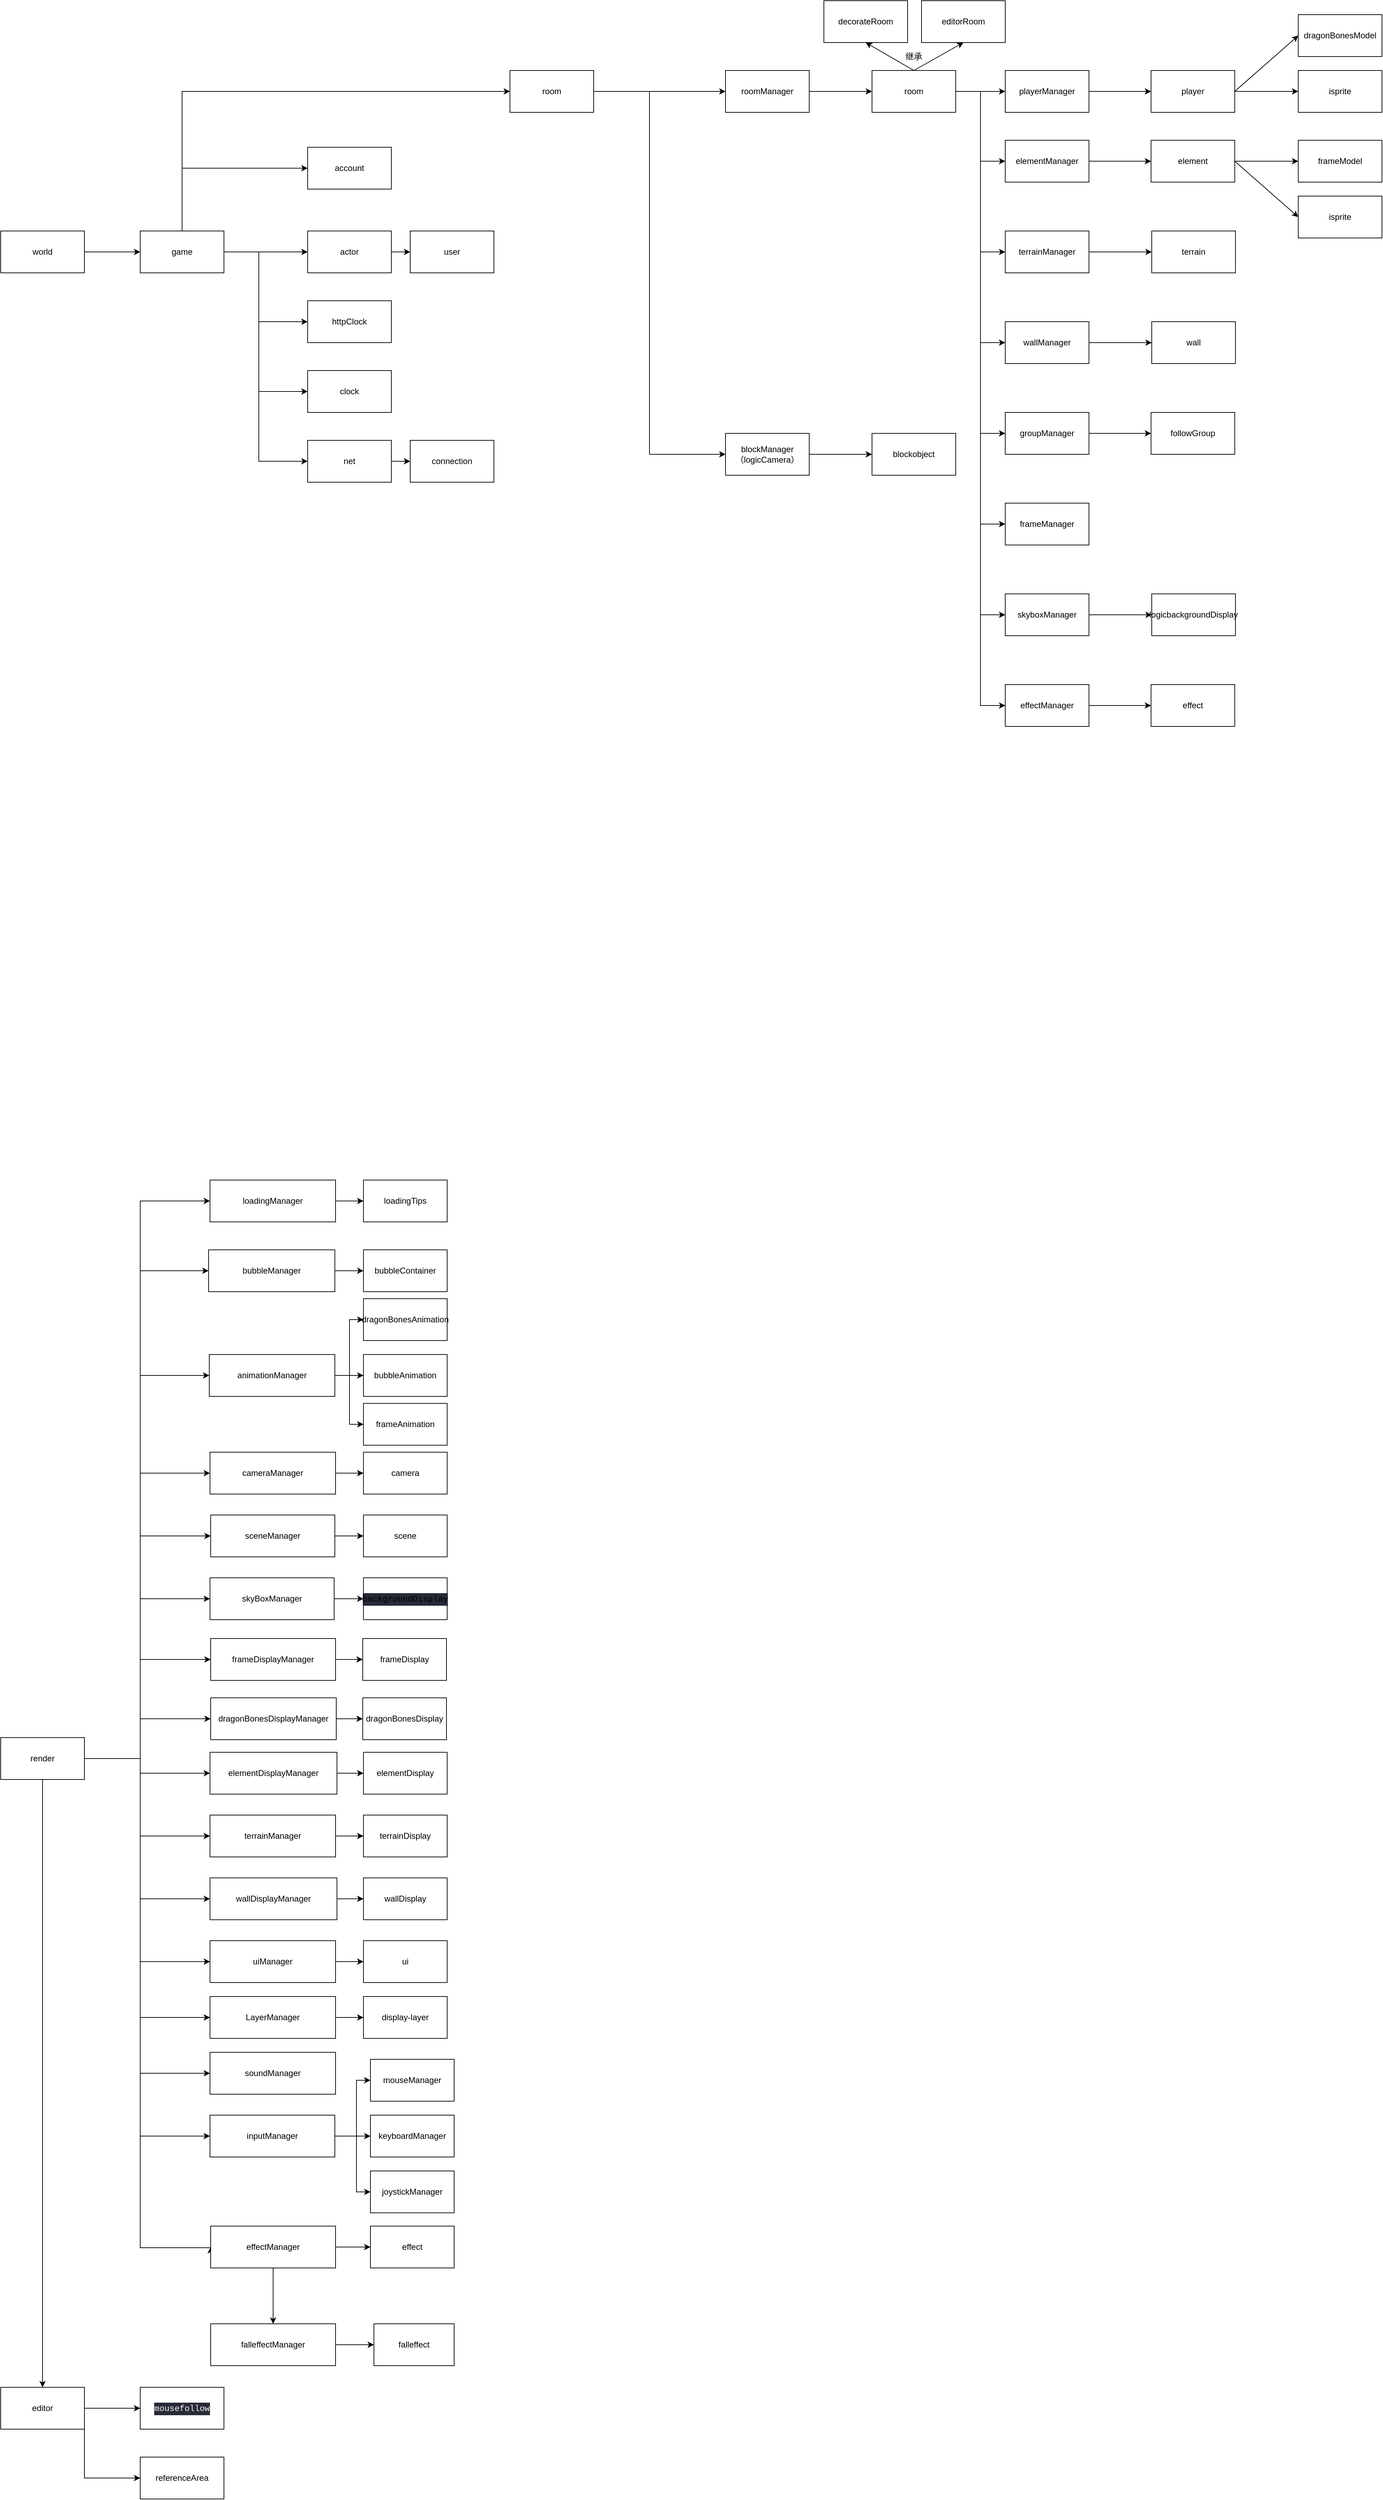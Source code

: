 <mxfile version="13.1.3">
    <diagram id="6hGFLwfOUW9BJ-s0fimq" name="Page-1">
        <mxGraphModel dx="1015" dy="626" grid="1" gridSize="10" guides="1" tooltips="1" connect="1" arrows="1" fold="1" page="1" pageScale="1" pageWidth="3300" pageHeight="4681" math="0" shadow="0">
            <root>
                <mxCell id="0"/>
                <mxCell id="1" parent="0"/>
                <mxCell id="109" value="" style="edgeStyle=orthogonalEdgeStyle;rounded=0;orthogonalLoop=1;jettySize=auto;html=1;" parent="1" source="3" target="108" edge="1">
                    <mxGeometry relative="1" as="geometry">
                        <Array as="points">
                            <mxPoint x="240" y="2529"/>
                            <mxPoint x="240" y="2300"/>
                        </Array>
                    </mxGeometry>
                </mxCell>
                <mxCell id="117" value="" style="edgeStyle=orthogonalEdgeStyle;rounded=0;orthogonalLoop=1;jettySize=auto;html=1;" parent="1" source="3" target="116" edge="1">
                    <mxGeometry relative="1" as="geometry">
                        <Array as="points">
                            <mxPoint x="240" y="2529"/>
                            <mxPoint x="240" y="2210"/>
                        </Array>
                    </mxGeometry>
                </mxCell>
                <mxCell id="121" value="" style="edgeStyle=orthogonalEdgeStyle;rounded=0;orthogonalLoop=1;jettySize=auto;html=1;" parent="1" source="3" target="120" edge="1">
                    <mxGeometry relative="1" as="geometry">
                        <Array as="points">
                            <mxPoint x="240" y="2529"/>
                            <mxPoint x="240" y="2120"/>
                        </Array>
                    </mxGeometry>
                </mxCell>
                <mxCell id="125" value="" style="edgeStyle=orthogonalEdgeStyle;rounded=0;orthogonalLoop=1;jettySize=auto;html=1;" parent="1" source="3" target="124" edge="1">
                    <mxGeometry relative="1" as="geometry">
                        <Array as="points">
                            <mxPoint x="240" y="2529"/>
                            <mxPoint x="240" y="1980"/>
                        </Array>
                    </mxGeometry>
                </mxCell>
                <mxCell id="135" value="" style="edgeStyle=orthogonalEdgeStyle;rounded=0;orthogonalLoop=1;jettySize=auto;html=1;" parent="1" source="3" target="134" edge="1">
                    <mxGeometry relative="1" as="geometry">
                        <Array as="points">
                            <mxPoint x="240" y="2529"/>
                            <mxPoint x="240" y="1830"/>
                        </Array>
                    </mxGeometry>
                </mxCell>
                <mxCell id="141" value="" style="edgeStyle=orthogonalEdgeStyle;rounded=0;orthogonalLoop=1;jettySize=auto;html=1;" parent="1" source="3" target="140" edge="1">
                    <mxGeometry relative="1" as="geometry">
                        <Array as="points">
                            <mxPoint x="240" y="2529"/>
                            <mxPoint x="240" y="2550"/>
                        </Array>
                    </mxGeometry>
                </mxCell>
                <mxCell id="145" value="" style="edgeStyle=orthogonalEdgeStyle;rounded=0;orthogonalLoop=1;jettySize=auto;html=1;" parent="1" source="3" target="144" edge="1">
                    <mxGeometry relative="1" as="geometry">
                        <Array as="points">
                            <mxPoint x="240" y="2529"/>
                            <mxPoint x="240" y="2640"/>
                        </Array>
                    </mxGeometry>
                </mxCell>
                <mxCell id="149" value="" style="edgeStyle=orthogonalEdgeStyle;rounded=0;orthogonalLoop=1;jettySize=auto;html=1;entryX=0;entryY=0.5;entryDx=0;entryDy=0;" parent="1" source="3" target="77" edge="1">
                    <mxGeometry relative="1" as="geometry">
                        <mxPoint x="100" y="2419" as="targetPoint"/>
                        <Array as="points">
                            <mxPoint x="240" y="2529"/>
                            <mxPoint x="240" y="2387"/>
                        </Array>
                    </mxGeometry>
                </mxCell>
                <mxCell id="151" value="" style="edgeStyle=orthogonalEdgeStyle;rounded=0;orthogonalLoop=1;jettySize=auto;html=1;entryX=0;entryY=0.5;entryDx=0;entryDy=0;" parent="1" source="3" target="78" edge="1">
                    <mxGeometry relative="1" as="geometry">
                        <mxPoint x="100" y="2419" as="targetPoint"/>
                        <Array as="points">
                            <mxPoint x="240" y="2529"/>
                            <mxPoint x="240" y="2472"/>
                        </Array>
                    </mxGeometry>
                </mxCell>
                <mxCell id="153" value="" style="edgeStyle=orthogonalEdgeStyle;rounded=0;orthogonalLoop=1;jettySize=auto;html=1;entryX=0;entryY=0.5;entryDx=0;entryDy=0;" parent="1" source="3" target="79" edge="1">
                    <mxGeometry relative="1" as="geometry">
                        <mxPoint x="100" y="2639" as="targetPoint"/>
                        <Array as="points">
                            <mxPoint x="240" y="2529"/>
                            <mxPoint x="240" y="2820"/>
                        </Array>
                    </mxGeometry>
                </mxCell>
                <mxCell id="155" value="" style="edgeStyle=orthogonalEdgeStyle;rounded=0;orthogonalLoop=1;jettySize=auto;html=1;entryX=0;entryY=0.5;entryDx=0;entryDy=0;" parent="1" source="3" target="80" edge="1">
                    <mxGeometry relative="1" as="geometry">
                        <mxPoint x="100" y="2639" as="targetPoint"/>
                        <Array as="points">
                            <mxPoint x="240" y="2529"/>
                            <mxPoint x="240" y="2900"/>
                        </Array>
                    </mxGeometry>
                </mxCell>
                <mxCell id="157" value="" style="edgeStyle=orthogonalEdgeStyle;rounded=0;orthogonalLoop=1;jettySize=auto;html=1;entryX=0;entryY=0.5;entryDx=0;entryDy=0;" parent="1" source="3" target="104" edge="1">
                    <mxGeometry relative="1" as="geometry">
                        <mxPoint x="100" y="2639" as="targetPoint"/>
                        <Array as="points">
                            <mxPoint x="240" y="2529"/>
                            <mxPoint x="240" y="2980"/>
                        </Array>
                    </mxGeometry>
                </mxCell>
                <mxCell id="159" value="" style="edgeStyle=orthogonalEdgeStyle;rounded=0;orthogonalLoop=1;jettySize=auto;html=1;entryX=0;entryY=0.5;entryDx=0;entryDy=0;" parent="1" source="3" target="94" edge="1">
                    <mxGeometry relative="1" as="geometry">
                        <mxPoint x="290" y="3100" as="targetPoint"/>
                        <Array as="points">
                            <mxPoint x="240" y="2529"/>
                            <mxPoint x="240" y="3070"/>
                        </Array>
                    </mxGeometry>
                </mxCell>
                <mxCell id="161" value="" style="edgeStyle=orthogonalEdgeStyle;rounded=0;orthogonalLoop=1;jettySize=auto;html=1;entryX=0;entryY=0.5;entryDx=0;entryDy=0;" parent="1" source="3" target="102" edge="1">
                    <mxGeometry relative="1" as="geometry">
                        <mxPoint x="140" y="3040" as="targetPoint"/>
                        <Array as="points">
                            <mxPoint x="240" y="2529"/>
                            <mxPoint x="240" y="3230"/>
                        </Array>
                    </mxGeometry>
                </mxCell>
                <mxCell id="171" value="" style="edgeStyle=orthogonalEdgeStyle;rounded=0;orthogonalLoop=1;jettySize=auto;html=1;entryX=0;entryY=0.5;entryDx=0;entryDy=0;" parent="1" source="3" target="168" edge="1">
                    <mxGeometry relative="1" as="geometry">
                        <mxPoint x="100" y="2639" as="targetPoint"/>
                        <Array as="points">
                            <mxPoint x="240" y="2529"/>
                            <mxPoint x="240" y="2730"/>
                        </Array>
                    </mxGeometry>
                </mxCell>
                <mxCell id="173" value="" style="edgeStyle=orthogonalEdgeStyle;rounded=0;orthogonalLoop=1;jettySize=auto;html=1;" parent="1" source="3" target="172" edge="1">
                    <mxGeometry relative="1" as="geometry">
                        <Array as="points">
                            <mxPoint x="240" y="2529"/>
                            <mxPoint x="240" y="1730"/>
                        </Array>
                    </mxGeometry>
                </mxCell>
                <mxCell id="181" value="" style="edgeStyle=orthogonalEdgeStyle;rounded=0;orthogonalLoop=1;jettySize=auto;html=1;" parent="1" source="3" target="180" edge="1">
                    <mxGeometry relative="1" as="geometry"/>
                </mxCell>
                <mxCell id="3" value="render" style="rounded=0;whiteSpace=wrap;html=1;" parent="1" vertex="1">
                    <mxGeometry x="40" y="2499" width="120" height="60" as="geometry"/>
                </mxCell>
                <mxCell id="183" value="" style="edgeStyle=orthogonalEdgeStyle;rounded=0;orthogonalLoop=1;jettySize=auto;html=1;" parent="1" source="180" target="182" edge="1">
                    <mxGeometry relative="1" as="geometry"/>
                </mxCell>
                <mxCell id="185" value="" style="edgeStyle=orthogonalEdgeStyle;rounded=0;orthogonalLoop=1;jettySize=auto;html=1;" parent="1" source="180" target="184" edge="1">
                    <mxGeometry relative="1" as="geometry">
                        <Array as="points">
                            <mxPoint x="160" y="3560"/>
                        </Array>
                    </mxGeometry>
                </mxCell>
                <mxCell id="180" value="editor" style="rounded=0;whiteSpace=wrap;html=1;" parent="1" vertex="1">
                    <mxGeometry x="40" y="3430" width="120" height="60" as="geometry"/>
                </mxCell>
                <mxCell id="184" value="referenceArea" style="rounded=0;whiteSpace=wrap;html=1;" parent="1" vertex="1">
                    <mxGeometry x="240" y="3530" width="120" height="60" as="geometry"/>
                </mxCell>
                <mxCell id="182" value="&lt;div style=&quot;color: rgb(246 , 246 , 244) ; background-color: rgb(40 , 42 , 54) ; font-family: &amp;#34;menlo&amp;#34; , &amp;#34;monaco&amp;#34; , &amp;#34;courier new&amp;#34; , monospace ; line-height: 18px&quot;&gt;mousefollow&lt;/div&gt;" style="rounded=0;whiteSpace=wrap;html=1;" parent="1" vertex="1">
                    <mxGeometry x="240" y="3430" width="120" height="60" as="geometry"/>
                </mxCell>
                <mxCell id="175" value="" style="edgeStyle=orthogonalEdgeStyle;rounded=0;orthogonalLoop=1;jettySize=auto;html=1;" parent="1" source="172" target="174" edge="1">
                    <mxGeometry relative="1" as="geometry"/>
                </mxCell>
                <mxCell id="172" value="loadingManager" style="rounded=0;whiteSpace=wrap;html=1;" parent="1" vertex="1">
                    <mxGeometry x="340" y="1700" width="180" height="60" as="geometry"/>
                </mxCell>
                <mxCell id="174" value="loadingTips" style="rounded=0;whiteSpace=wrap;html=1;" parent="1" vertex="1">
                    <mxGeometry x="560" y="1700" width="120" height="60" as="geometry"/>
                </mxCell>
                <mxCell id="147" value="" style="edgeStyle=orthogonalEdgeStyle;rounded=0;orthogonalLoop=1;jettySize=auto;html=1;" parent="1" source="144" target="146" edge="1">
                    <mxGeometry relative="1" as="geometry"/>
                </mxCell>
                <mxCell id="144" value="terrainManager" style="rounded=0;whiteSpace=wrap;html=1;" parent="1" vertex="1">
                    <mxGeometry x="340" y="2610" width="180" height="60" as="geometry"/>
                </mxCell>
                <mxCell id="146" value="terrainDisplay" style="rounded=0;whiteSpace=wrap;html=1;" parent="1" vertex="1">
                    <mxGeometry x="560" y="2610" width="120" height="60" as="geometry"/>
                </mxCell>
                <mxCell id="143" value="" style="edgeStyle=orthogonalEdgeStyle;rounded=0;orthogonalLoop=1;jettySize=auto;html=1;" parent="1" source="140" target="142" edge="1">
                    <mxGeometry relative="1" as="geometry"/>
                </mxCell>
                <mxCell id="140" value="elementDisplayManager" style="rounded=0;whiteSpace=wrap;html=1;" parent="1" vertex="1">
                    <mxGeometry x="340" y="2520" width="182" height="60" as="geometry"/>
                </mxCell>
                <mxCell id="142" value="elementDisplay" style="rounded=0;whiteSpace=wrap;html=1;" parent="1" vertex="1">
                    <mxGeometry x="560" y="2520" width="120" height="60" as="geometry"/>
                </mxCell>
                <mxCell id="137" value="" style="edgeStyle=orthogonalEdgeStyle;rounded=0;orthogonalLoop=1;jettySize=auto;html=1;" parent="1" source="134" target="136" edge="1">
                    <mxGeometry relative="1" as="geometry"/>
                </mxCell>
                <mxCell id="134" value="bubbleManager" style="rounded=0;whiteSpace=wrap;html=1;" parent="1" vertex="1">
                    <mxGeometry x="338" y="1800" width="181" height="60" as="geometry"/>
                </mxCell>
                <mxCell id="136" value="bubbleContainer" style="rounded=0;whiteSpace=wrap;html=1;" parent="1" vertex="1">
                    <mxGeometry x="560" y="1800" width="120" height="60" as="geometry"/>
                </mxCell>
                <mxCell id="127" value="" style="edgeStyle=orthogonalEdgeStyle;rounded=0;orthogonalLoop=1;jettySize=auto;html=1;" parent="1" source="124" target="126" edge="1">
                    <mxGeometry relative="1" as="geometry">
                        <Array as="points">
                            <mxPoint x="540" y="1980"/>
                            <mxPoint x="540" y="1900"/>
                        </Array>
                    </mxGeometry>
                </mxCell>
                <mxCell id="131" value="" style="edgeStyle=orthogonalEdgeStyle;rounded=0;orthogonalLoop=1;jettySize=auto;html=1;" parent="1" source="124" target="130" edge="1">
                    <mxGeometry relative="1" as="geometry"/>
                </mxCell>
                <mxCell id="133" value="" style="edgeStyle=orthogonalEdgeStyle;rounded=0;orthogonalLoop=1;jettySize=auto;html=1;" parent="1" source="124" target="132" edge="1">
                    <mxGeometry relative="1" as="geometry">
                        <Array as="points">
                            <mxPoint x="540" y="1980"/>
                            <mxPoint x="540" y="2050"/>
                        </Array>
                    </mxGeometry>
                </mxCell>
                <mxCell id="124" value="animationManager" style="rounded=0;whiteSpace=wrap;html=1;" parent="1" vertex="1">
                    <mxGeometry x="339" y="1950" width="180" height="60" as="geometry"/>
                </mxCell>
                <mxCell id="132" value="frameAnimation" style="rounded=0;whiteSpace=wrap;html=1;" parent="1" vertex="1">
                    <mxGeometry x="560" y="2020" width="120" height="60" as="geometry"/>
                </mxCell>
                <mxCell id="130" value="bubbleAnimation" style="rounded=0;whiteSpace=wrap;html=1;" parent="1" vertex="1">
                    <mxGeometry x="560" y="1950" width="120" height="60" as="geometry"/>
                </mxCell>
                <mxCell id="126" value="dragonBonesAnimation" style="rounded=0;whiteSpace=wrap;html=1;" parent="1" vertex="1">
                    <mxGeometry x="560" y="1870" width="120" height="60" as="geometry"/>
                </mxCell>
                <mxCell id="123" value="" style="edgeStyle=orthogonalEdgeStyle;rounded=0;orthogonalLoop=1;jettySize=auto;html=1;" parent="1" source="120" target="122" edge="1">
                    <mxGeometry relative="1" as="geometry"/>
                </mxCell>
                <mxCell id="120" value="cameraManager" style="rounded=0;whiteSpace=wrap;html=1;" parent="1" vertex="1">
                    <mxGeometry x="340" y="2090" width="180" height="60" as="geometry"/>
                </mxCell>
                <mxCell id="122" value="camera" style="rounded=0;whiteSpace=wrap;html=1;" parent="1" vertex="1">
                    <mxGeometry x="560" y="2090" width="120" height="60" as="geometry"/>
                </mxCell>
                <mxCell id="119" value="" style="edgeStyle=orthogonalEdgeStyle;rounded=0;orthogonalLoop=1;jettySize=auto;html=1;" parent="1" source="116" target="118" edge="1">
                    <mxGeometry relative="1" as="geometry"/>
                </mxCell>
                <mxCell id="116" value="sceneManager" style="rounded=0;whiteSpace=wrap;html=1;" parent="1" vertex="1">
                    <mxGeometry x="341" y="2180" width="178" height="60" as="geometry"/>
                </mxCell>
                <mxCell id="118" value="scene" style="rounded=0;whiteSpace=wrap;html=1;" parent="1" vertex="1">
                    <mxGeometry x="560" y="2180" width="120" height="60" as="geometry"/>
                </mxCell>
                <mxCell id="111" value="" style="edgeStyle=orthogonalEdgeStyle;rounded=0;orthogonalLoop=1;jettySize=auto;html=1;" parent="1" source="108" target="110" edge="1">
                    <mxGeometry relative="1" as="geometry"/>
                </mxCell>
                <mxCell id="108" value="skyBoxManager" style="rounded=0;whiteSpace=wrap;html=1;" parent="1" vertex="1">
                    <mxGeometry x="340" y="2270" width="178" height="60" as="geometry"/>
                </mxCell>
                <mxCell id="110" value="&lt;div style=&quot;background-color: rgb(40 , 42 , 54) ; font-family: &amp;#34;menlo&amp;#34; , &amp;#34;monaco&amp;#34; , &amp;#34;courier new&amp;#34; , monospace ; line-height: 18px&quot;&gt;backgroundDisplay&lt;/div&gt;" style="rounded=0;whiteSpace=wrap;html=1;" parent="1" vertex="1">
                    <mxGeometry x="560" y="2270" width="120" height="60" as="geometry"/>
                </mxCell>
                <mxCell id="104" value="soundManager" style="rounded=0;whiteSpace=wrap;html=1;" parent="1" vertex="1">
                    <mxGeometry x="340" y="2950" width="180" height="60" as="geometry"/>
                </mxCell>
                <mxCell id="107" value="" style="edgeStyle=orthogonalEdgeStyle;rounded=0;orthogonalLoop=1;jettySize=auto;html=1;" parent="1" source="102" target="106" edge="1">
                    <mxGeometry relative="1" as="geometry"/>
                </mxCell>
                <mxCell id="177" value="" style="edgeStyle=orthogonalEdgeStyle;rounded=0;orthogonalLoop=1;jettySize=auto;html=1;" parent="1" source="102" target="176" edge="1">
                    <mxGeometry relative="1" as="geometry"/>
                </mxCell>
                <mxCell id="102" value="effectManager" style="rounded=0;whiteSpace=wrap;html=1;" parent="1" vertex="1">
                    <mxGeometry x="341" y="3199" width="179" height="60" as="geometry"/>
                </mxCell>
                <mxCell id="179" value="" style="edgeStyle=orthogonalEdgeStyle;rounded=0;orthogonalLoop=1;jettySize=auto;html=1;" parent="1" source="176" target="178" edge="1">
                    <mxGeometry relative="1" as="geometry"/>
                </mxCell>
                <mxCell id="176" value="falleffectManager" style="rounded=0;whiteSpace=wrap;html=1;" parent="1" vertex="1">
                    <mxGeometry x="341" y="3339" width="179" height="60" as="geometry"/>
                </mxCell>
                <mxCell id="178" value="falleffect" style="rounded=0;whiteSpace=wrap;html=1;" parent="1" vertex="1">
                    <mxGeometry x="575" y="3339" width="115" height="60" as="geometry"/>
                </mxCell>
                <mxCell id="106" value="effect" style="rounded=0;whiteSpace=wrap;html=1;" parent="1" vertex="1">
                    <mxGeometry x="570" y="3199" width="120" height="60" as="geometry"/>
                </mxCell>
                <mxCell id="97" value="" style="edgeStyle=orthogonalEdgeStyle;rounded=0;orthogonalLoop=1;jettySize=auto;html=1;" parent="1" source="94" target="96" edge="1">
                    <mxGeometry relative="1" as="geometry"/>
                </mxCell>
                <mxCell id="99" value="" style="edgeStyle=orthogonalEdgeStyle;rounded=0;orthogonalLoop=1;jettySize=auto;html=1;" parent="1" source="94" target="98" edge="1">
                    <mxGeometry relative="1" as="geometry">
                        <Array as="points">
                            <mxPoint x="550" y="3070"/>
                            <mxPoint x="550" y="3150"/>
                        </Array>
                    </mxGeometry>
                </mxCell>
                <mxCell id="101" value="" style="edgeStyle=orthogonalEdgeStyle;rounded=0;orthogonalLoop=1;jettySize=auto;html=1;" parent="1" source="94" target="100" edge="1">
                    <mxGeometry relative="1" as="geometry">
                        <Array as="points">
                            <mxPoint x="550" y="3070"/>
                            <mxPoint x="550" y="2990"/>
                        </Array>
                    </mxGeometry>
                </mxCell>
                <mxCell id="94" value="inputManager" style="rounded=0;whiteSpace=wrap;html=1;" parent="1" vertex="1">
                    <mxGeometry x="340" y="3040" width="179" height="60" as="geometry"/>
                </mxCell>
                <mxCell id="100" value="mouseManager" style="rounded=0;whiteSpace=wrap;html=1;" parent="1" vertex="1">
                    <mxGeometry x="570" y="2960" width="120" height="60" as="geometry"/>
                </mxCell>
                <mxCell id="98" value="joystickManager" style="rounded=0;whiteSpace=wrap;html=1;" parent="1" vertex="1">
                    <mxGeometry x="570" y="3120" width="120" height="60" as="geometry"/>
                </mxCell>
                <mxCell id="96" value="keyboardManager" style="rounded=0;whiteSpace=wrap;html=1;" parent="1" vertex="1">
                    <mxGeometry x="570" y="3040" width="120" height="60" as="geometry"/>
                </mxCell>
                <mxCell id="112" value="" style="edgeStyle=orthogonalEdgeStyle;rounded=0;orthogonalLoop=1;jettySize=auto;html=1;" parent="1" source="77" target="81" edge="1">
                    <mxGeometry relative="1" as="geometry"/>
                </mxCell>
                <mxCell id="77" value="&lt;span&gt;frameDisplayManager&lt;/span&gt;" style="rounded=0;whiteSpace=wrap;html=1;" parent="1" vertex="1">
                    <mxGeometry x="341" y="2357" width="179" height="60" as="geometry"/>
                </mxCell>
                <mxCell id="113" value="" style="edgeStyle=orthogonalEdgeStyle;rounded=0;orthogonalLoop=1;jettySize=auto;html=1;" parent="1" source="78" target="82" edge="1">
                    <mxGeometry relative="1" as="geometry"/>
                </mxCell>
                <mxCell id="78" value="&lt;span&gt;dragonBonesDisplayManager&lt;/span&gt;" style="rounded=0;whiteSpace=wrap;html=1;" parent="1" vertex="1">
                    <mxGeometry x="341" y="2442" width="180" height="60" as="geometry"/>
                </mxCell>
                <mxCell id="114" value="" style="edgeStyle=orthogonalEdgeStyle;rounded=0;orthogonalLoop=1;jettySize=auto;html=1;" parent="1" source="79" target="84" edge="1">
                    <mxGeometry relative="1" as="geometry"/>
                </mxCell>
                <mxCell id="79" value="uiManager" style="rounded=0;whiteSpace=wrap;html=1;" parent="1" vertex="1">
                    <mxGeometry x="340" y="2790" width="180" height="60" as="geometry"/>
                </mxCell>
                <mxCell id="115" value="" style="edgeStyle=orthogonalEdgeStyle;rounded=0;orthogonalLoop=1;jettySize=auto;html=1;" parent="1" source="80" target="86" edge="1">
                    <mxGeometry relative="1" as="geometry"/>
                </mxCell>
                <mxCell id="80" value="&lt;span&gt;LayerManager&lt;/span&gt;" style="rounded=0;whiteSpace=wrap;html=1;" parent="1" vertex="1">
                    <mxGeometry x="340" y="2870" width="180" height="60" as="geometry"/>
                </mxCell>
                <mxCell id="81" value="frameDisplay" style="rounded=0;whiteSpace=wrap;html=1;" parent="1" vertex="1">
                    <mxGeometry x="559" y="2357" width="120" height="60" as="geometry"/>
                </mxCell>
                <mxCell id="82" value="dragonBonesDisplay" style="rounded=0;whiteSpace=wrap;html=1;" parent="1" vertex="1">
                    <mxGeometry x="559" y="2442" width="120" height="60" as="geometry"/>
                </mxCell>
                <mxCell id="84" value="ui" style="rounded=0;whiteSpace=wrap;html=1;" parent="1" vertex="1">
                    <mxGeometry x="560" y="2790" width="120" height="60" as="geometry"/>
                </mxCell>
                <mxCell id="86" value="display-layer" style="rounded=0;whiteSpace=wrap;html=1;" parent="1" vertex="1">
                    <mxGeometry x="560" y="2870" width="120" height="60" as="geometry"/>
                </mxCell>
                <mxCell id="91" value="" style="edgeStyle=orthogonalEdgeStyle;rounded=0;orthogonalLoop=1;jettySize=auto;html=1;" parent="1" source="89" target="90" edge="1">
                    <mxGeometry relative="1" as="geometry"/>
                </mxCell>
                <mxCell id="89" value="world" style="rounded=0;whiteSpace=wrap;html=1;" parent="1" vertex="1">
                    <mxGeometry x="40" y="340" width="120" height="60" as="geometry"/>
                </mxCell>
                <mxCell id="193" value="" style="edgeStyle=orthogonalEdgeStyle;rounded=0;orthogonalLoop=1;jettySize=auto;html=1;" edge="1" parent="1" source="90" target="192">
                    <mxGeometry relative="1" as="geometry">
                        <Array as="points">
                            <mxPoint x="300" y="140"/>
                        </Array>
                    </mxGeometry>
                </mxCell>
                <mxCell id="221" value="" style="edgeStyle=orthogonalEdgeStyle;rounded=0;orthogonalLoop=1;jettySize=auto;html=1;" edge="1" parent="1" source="90" target="220">
                    <mxGeometry relative="1" as="geometry">
                        <Array as="points">
                            <mxPoint x="300" y="250"/>
                        </Array>
                    </mxGeometry>
                </mxCell>
                <mxCell id="225" value="" style="edgeStyle=orthogonalEdgeStyle;rounded=0;orthogonalLoop=1;jettySize=auto;html=1;" edge="1" parent="1" source="90" target="224">
                    <mxGeometry relative="1" as="geometry">
                        <Array as="points">
                            <mxPoint x="398" y="370"/>
                        </Array>
                    </mxGeometry>
                </mxCell>
                <mxCell id="229" value="" style="edgeStyle=orthogonalEdgeStyle;rounded=0;orthogonalLoop=1;jettySize=auto;html=1;" edge="1" parent="1" source="90" target="228">
                    <mxGeometry relative="1" as="geometry">
                        <Array as="points">
                            <mxPoint x="410" y="370"/>
                            <mxPoint x="410" y="570"/>
                        </Array>
                    </mxGeometry>
                </mxCell>
                <mxCell id="233" value="" style="edgeStyle=orthogonalEdgeStyle;rounded=0;orthogonalLoop=1;jettySize=auto;html=1;" edge="1" parent="1" source="90" target="232">
                    <mxGeometry relative="1" as="geometry">
                        <Array as="points">
                            <mxPoint x="410" y="370"/>
                            <mxPoint x="410" y="470"/>
                        </Array>
                    </mxGeometry>
                </mxCell>
                <mxCell id="235" value="" style="edgeStyle=orthogonalEdgeStyle;rounded=0;orthogonalLoop=1;jettySize=auto;html=1;" edge="1" parent="1" source="90" target="234">
                    <mxGeometry relative="1" as="geometry">
                        <Array as="points">
                            <mxPoint x="410" y="370"/>
                            <mxPoint x="410" y="670"/>
                        </Array>
                    </mxGeometry>
                </mxCell>
                <mxCell id="90" value="game" style="rounded=0;whiteSpace=wrap;html=1;" parent="1" vertex="1">
                    <mxGeometry x="240" y="340" width="120" height="60" as="geometry"/>
                </mxCell>
                <mxCell id="237" value="" style="edgeStyle=orthogonalEdgeStyle;rounded=0;orthogonalLoop=1;jettySize=auto;html=1;" edge="1" parent="1" source="234" target="236">
                    <mxGeometry relative="1" as="geometry"/>
                </mxCell>
                <mxCell id="234" value="net" style="rounded=0;whiteSpace=wrap;html=1;" vertex="1" parent="1">
                    <mxGeometry x="480" y="640" width="120" height="60" as="geometry"/>
                </mxCell>
                <mxCell id="236" value="connection" style="rounded=0;whiteSpace=wrap;html=1;" vertex="1" parent="1">
                    <mxGeometry x="627" y="640" width="120" height="60" as="geometry"/>
                </mxCell>
                <mxCell id="232" value="httpClock" style="rounded=0;whiteSpace=wrap;html=1;" vertex="1" parent="1">
                    <mxGeometry x="480" y="440" width="120" height="60" as="geometry"/>
                </mxCell>
                <mxCell id="228" value="clock" style="rounded=0;whiteSpace=wrap;html=1;" vertex="1" parent="1">
                    <mxGeometry x="480" y="540" width="120" height="60" as="geometry"/>
                </mxCell>
                <mxCell id="227" value="" style="edgeStyle=orthogonalEdgeStyle;rounded=0;orthogonalLoop=1;jettySize=auto;html=1;" edge="1" parent="1" source="224" target="226">
                    <mxGeometry relative="1" as="geometry"/>
                </mxCell>
                <mxCell id="224" value="actor" style="rounded=0;whiteSpace=wrap;html=1;" vertex="1" parent="1">
                    <mxGeometry x="480" y="340" width="120" height="60" as="geometry"/>
                </mxCell>
                <mxCell id="226" value="user" style="rounded=0;whiteSpace=wrap;html=1;" vertex="1" parent="1">
                    <mxGeometry x="627" y="340" width="120" height="60" as="geometry"/>
                </mxCell>
                <mxCell id="220" value="account" style="rounded=0;whiteSpace=wrap;html=1;" vertex="1" parent="1">
                    <mxGeometry x="480" y="220" width="120" height="60" as="geometry"/>
                </mxCell>
                <mxCell id="194" value="" style="edgeStyle=orthogonalEdgeStyle;rounded=0;orthogonalLoop=1;jettySize=auto;html=1;" edge="1" parent="1" source="192" target="92">
                    <mxGeometry relative="1" as="geometry"/>
                </mxCell>
                <mxCell id="217" value="" style="edgeStyle=orthogonalEdgeStyle;rounded=0;orthogonalLoop=1;jettySize=auto;html=1;" edge="1" parent="1" source="192" target="216">
                    <mxGeometry relative="1" as="geometry">
                        <Array as="points">
                            <mxPoint x="970" y="140"/>
                            <mxPoint x="970" y="660"/>
                        </Array>
                    </mxGeometry>
                </mxCell>
                <mxCell id="192" value="room" style="rounded=0;whiteSpace=wrap;html=1;" vertex="1" parent="1">
                    <mxGeometry x="770" y="110" width="120" height="60" as="geometry"/>
                </mxCell>
                <mxCell id="276" value="" style="edgeStyle=orthogonalEdgeStyle;rounded=0;orthogonalLoop=1;jettySize=auto;html=1;" edge="1" parent="1" source="248" target="275">
                    <mxGeometry relative="1" as="geometry"/>
                </mxCell>
                <mxCell id="248" value="effectManager" style="rounded=0;whiteSpace=wrap;html=1;" vertex="1" parent="1">
                    <mxGeometry x="1480" y="990" width="120" height="60" as="geometry"/>
                </mxCell>
                <mxCell id="275" value="effect" style="rounded=0;whiteSpace=wrap;html=1;" vertex="1" parent="1">
                    <mxGeometry x="1689" y="990" width="120" height="60" as="geometry"/>
                </mxCell>
                <mxCell id="274" value="" style="edgeStyle=orthogonalEdgeStyle;rounded=0;orthogonalLoop=1;jettySize=auto;html=1;" edge="1" parent="1" source="246" target="273">
                    <mxGeometry relative="1" as="geometry"/>
                </mxCell>
                <mxCell id="246" value="skyboxManager" style="rounded=0;whiteSpace=wrap;html=1;" vertex="1" parent="1">
                    <mxGeometry x="1480" y="860" width="120" height="60" as="geometry"/>
                </mxCell>
                <mxCell id="273" value="logicbackgroundDisplay" style="rounded=0;whiteSpace=wrap;html=1;" vertex="1" parent="1">
                    <mxGeometry x="1690" y="860" width="120" height="60" as="geometry"/>
                </mxCell>
                <mxCell id="244" value="frameManager" style="rounded=0;whiteSpace=wrap;html=1;" vertex="1" parent="1">
                    <mxGeometry x="1480" y="730" width="120" height="60" as="geometry"/>
                </mxCell>
                <mxCell id="278" value="" style="edgeStyle=orthogonalEdgeStyle;rounded=0;orthogonalLoop=1;jettySize=auto;html=1;" edge="1" parent="1" source="242" target="277">
                    <mxGeometry relative="1" as="geometry"/>
                </mxCell>
                <mxCell id="242" value="groupManager" style="rounded=0;whiteSpace=wrap;html=1;" vertex="1" parent="1">
                    <mxGeometry x="1480" y="600" width="120" height="60" as="geometry"/>
                </mxCell>
                <mxCell id="277" value="followGroup" style="rounded=0;whiteSpace=wrap;html=1;" vertex="1" parent="1">
                    <mxGeometry x="1689" y="600" width="120" height="60" as="geometry"/>
                </mxCell>
                <mxCell id="253" value="" style="edgeStyle=orthogonalEdgeStyle;rounded=0;orthogonalLoop=1;jettySize=auto;html=1;" edge="1" parent="1" source="240" target="252">
                    <mxGeometry relative="1" as="geometry"/>
                </mxCell>
                <mxCell id="240" value="wallManager" style="rounded=0;whiteSpace=wrap;html=1;" vertex="1" parent="1">
                    <mxGeometry x="1480" y="470" width="120" height="60" as="geometry"/>
                </mxCell>
                <mxCell id="252" value="wall" style="rounded=0;whiteSpace=wrap;html=1;" vertex="1" parent="1">
                    <mxGeometry x="1690" y="470" width="120" height="60" as="geometry"/>
                </mxCell>
                <mxCell id="251" value="" style="edgeStyle=orthogonalEdgeStyle;rounded=0;orthogonalLoop=1;jettySize=auto;html=1;" edge="1" parent="1" source="238" target="250">
                    <mxGeometry relative="1" as="geometry"/>
                </mxCell>
                <mxCell id="238" value="terrainManager" style="rounded=0;whiteSpace=wrap;html=1;" vertex="1" parent="1">
                    <mxGeometry x="1480" y="340" width="120" height="60" as="geometry"/>
                </mxCell>
                <mxCell id="250" value="terrain" style="rounded=0;whiteSpace=wrap;html=1;" vertex="1" parent="1">
                    <mxGeometry x="1690" y="340" width="120" height="60" as="geometry"/>
                </mxCell>
                <mxCell id="219" value="" style="edgeStyle=orthogonalEdgeStyle;rounded=0;orthogonalLoop=1;jettySize=auto;html=1;" edge="1" parent="1" source="216" target="218">
                    <mxGeometry relative="1" as="geometry"/>
                </mxCell>
                <mxCell id="216" value="blockManager&lt;br&gt;（logicCamera）" style="rounded=0;whiteSpace=wrap;html=1;" vertex="1" parent="1">
                    <mxGeometry x="1079" y="630" width="120" height="60" as="geometry"/>
                </mxCell>
                <mxCell id="218" value="blockobject" style="rounded=0;whiteSpace=wrap;html=1;" vertex="1" parent="1">
                    <mxGeometry x="1289" y="630" width="120" height="60" as="geometry"/>
                </mxCell>
                <mxCell id="198" value="" style="edgeStyle=orthogonalEdgeStyle;rounded=0;orthogonalLoop=1;jettySize=auto;html=1;" edge="1" parent="1" source="195" target="197">
                    <mxGeometry relative="1" as="geometry"/>
                </mxCell>
                <mxCell id="195" value="playerManager" style="rounded=0;whiteSpace=wrap;html=1;" vertex="1" parent="1">
                    <mxGeometry x="1480" y="110" width="120" height="60" as="geometry"/>
                </mxCell>
                <mxCell id="204" value="" style="edgeStyle=orthogonalEdgeStyle;rounded=0;orthogonalLoop=1;jettySize=auto;html=1;" edge="1" parent="1" source="199" target="203">
                    <mxGeometry relative="1" as="geometry"/>
                </mxCell>
                <mxCell id="199" value="elementManager" style="rounded=0;whiteSpace=wrap;html=1;" vertex="1" parent="1">
                    <mxGeometry x="1480" y="210" width="120" height="60" as="geometry"/>
                </mxCell>
                <mxCell id="208" value="" style="edgeStyle=orthogonalEdgeStyle;rounded=0;orthogonalLoop=1;jettySize=auto;html=1;" edge="1" parent="1" source="203" target="207">
                    <mxGeometry relative="1" as="geometry"/>
                </mxCell>
                <mxCell id="203" value="element" style="rounded=0;whiteSpace=wrap;html=1;" vertex="1" parent="1">
                    <mxGeometry x="1689" y="210" width="120" height="60" as="geometry"/>
                </mxCell>
                <mxCell id="207" value="frameModel" style="rounded=0;whiteSpace=wrap;html=1;" vertex="1" parent="1">
                    <mxGeometry x="1900" y="210" width="120" height="60" as="geometry"/>
                </mxCell>
                <mxCell id="212" value="" style="edgeStyle=orthogonalEdgeStyle;rounded=0;orthogonalLoop=1;jettySize=auto;html=1;" edge="1" parent="1" source="197" target="211">
                    <mxGeometry relative="1" as="geometry"/>
                </mxCell>
                <mxCell id="197" value="player" style="rounded=0;whiteSpace=wrap;html=1;" vertex="1" parent="1">
                    <mxGeometry x="1689" y="110" width="120" height="60" as="geometry"/>
                </mxCell>
                <mxCell id="211" value="isprite" style="rounded=0;whiteSpace=wrap;html=1;" vertex="1" parent="1">
                    <mxGeometry x="1900" y="110" width="120" height="60" as="geometry"/>
                </mxCell>
                <mxCell id="205" value="dragonBonesModel" style="rounded=0;whiteSpace=wrap;html=1;" vertex="1" parent="1">
                    <mxGeometry x="1900" y="30" width="120" height="60" as="geometry"/>
                </mxCell>
                <mxCell id="187" value="" style="edgeStyle=orthogonalEdgeStyle;rounded=0;orthogonalLoop=1;jettySize=auto;html=1;" edge="1" parent="1" source="92" target="186">
                    <mxGeometry relative="1" as="geometry">
                        <Array as="points">
                            <mxPoint x="1159" y="150"/>
                        </Array>
                    </mxGeometry>
                </mxCell>
                <mxCell id="92" value="roomManager" style="rounded=0;whiteSpace=wrap;html=1;" parent="1" vertex="1">
                    <mxGeometry x="1079" y="110" width="120" height="60" as="geometry"/>
                </mxCell>
                <mxCell id="190" value="editorRoom" style="rounded=0;whiteSpace=wrap;html=1;" vertex="1" parent="1">
                    <mxGeometry x="1360" y="10" width="120" height="60" as="geometry"/>
                </mxCell>
                <mxCell id="188" value="decorateRoom" style="rounded=0;whiteSpace=wrap;html=1;" vertex="1" parent="1">
                    <mxGeometry x="1220" y="10" width="120" height="60" as="geometry"/>
                </mxCell>
                <mxCell id="258" value="" style="edgeStyle=orthogonalEdgeStyle;rounded=0;orthogonalLoop=1;jettySize=auto;html=1;" edge="1" parent="1" source="186" target="195">
                    <mxGeometry relative="1" as="geometry"/>
                </mxCell>
                <mxCell id="260" value="" style="edgeStyle=orthogonalEdgeStyle;rounded=0;orthogonalLoop=1;jettySize=auto;html=1;entryX=0;entryY=0.5;entryDx=0;entryDy=0;" edge="1" parent="1" source="186" target="199">
                    <mxGeometry relative="1" as="geometry">
                        <mxPoint x="1349" y="250" as="targetPoint"/>
                    </mxGeometry>
                </mxCell>
                <mxCell id="262" value="" style="edgeStyle=orthogonalEdgeStyle;rounded=0;orthogonalLoop=1;jettySize=auto;html=1;entryX=0;entryY=0.5;entryDx=0;entryDy=0;" edge="1" parent="1" source="186" target="238">
                    <mxGeometry relative="1" as="geometry">
                        <mxPoint x="1349" y="250" as="targetPoint"/>
                    </mxGeometry>
                </mxCell>
                <mxCell id="264" value="" style="edgeStyle=orthogonalEdgeStyle;rounded=0;orthogonalLoop=1;jettySize=auto;html=1;entryX=0;entryY=0.5;entryDx=0;entryDy=0;" edge="1" parent="1" source="186" target="240">
                    <mxGeometry relative="1" as="geometry">
                        <mxPoint x="1349" y="250" as="targetPoint"/>
                    </mxGeometry>
                </mxCell>
                <mxCell id="266" value="" style="edgeStyle=orthogonalEdgeStyle;rounded=0;orthogonalLoop=1;jettySize=auto;html=1;entryX=0;entryY=0.5;entryDx=0;entryDy=0;" edge="1" parent="1" source="186" target="242">
                    <mxGeometry relative="1" as="geometry">
                        <mxPoint x="1349" y="250" as="targetPoint"/>
                    </mxGeometry>
                </mxCell>
                <mxCell id="268" value="" style="edgeStyle=orthogonalEdgeStyle;rounded=0;orthogonalLoop=1;jettySize=auto;html=1;entryX=0;entryY=0.5;entryDx=0;entryDy=0;" edge="1" parent="1" source="186" target="244">
                    <mxGeometry relative="1" as="geometry">
                        <mxPoint x="1440" y="680" as="targetPoint"/>
                    </mxGeometry>
                </mxCell>
                <mxCell id="270" value="" style="edgeStyle=orthogonalEdgeStyle;rounded=0;orthogonalLoop=1;jettySize=auto;html=1;entryX=0;entryY=0.5;entryDx=0;entryDy=0;" edge="1" parent="1" source="186" target="246">
                    <mxGeometry relative="1" as="geometry">
                        <mxPoint x="1420" y="810" as="targetPoint"/>
                    </mxGeometry>
                </mxCell>
                <mxCell id="272" value="" style="edgeStyle=orthogonalEdgeStyle;rounded=0;orthogonalLoop=1;jettySize=auto;html=1;entryX=0;entryY=0.5;entryDx=0;entryDy=0;" edge="1" parent="1" source="186" target="248">
                    <mxGeometry relative="1" as="geometry">
                        <mxPoint x="1420" y="900" as="targetPoint"/>
                    </mxGeometry>
                </mxCell>
                <mxCell id="186" value="room" style="rounded=0;whiteSpace=wrap;html=1;" vertex="1" parent="1">
                    <mxGeometry x="1289" y="110" width="120" height="60" as="geometry"/>
                </mxCell>
                <mxCell id="167" value="" style="edgeStyle=orthogonalEdgeStyle;rounded=0;orthogonalLoop=1;jettySize=auto;html=1;" parent="1" source="168" target="169" edge="1">
                    <mxGeometry relative="1" as="geometry"/>
                </mxCell>
                <mxCell id="168" value="wallDisplayManager" style="rounded=0;whiteSpace=wrap;html=1;" parent="1" vertex="1">
                    <mxGeometry x="340" y="2700" width="182" height="60" as="geometry"/>
                </mxCell>
                <mxCell id="169" value="wallDisplay" style="rounded=0;whiteSpace=wrap;html=1;" parent="1" vertex="1">
                    <mxGeometry x="560" y="2700" width="120" height="60" as="geometry"/>
                </mxCell>
                <mxCell id="213" value="" style="endArrow=classic;html=1;exitX=1;exitY=0.5;exitDx=0;exitDy=0;entryX=0;entryY=0.5;entryDx=0;entryDy=0;" edge="1" parent="1" source="197" target="205">
                    <mxGeometry width="50" height="50" relative="1" as="geometry">
                        <mxPoint x="1520" y="190" as="sourcePoint"/>
                        <mxPoint x="1570" y="140" as="targetPoint"/>
                    </mxGeometry>
                </mxCell>
                <mxCell id="214" value="isprite" style="rounded=0;whiteSpace=wrap;html=1;" vertex="1" parent="1">
                    <mxGeometry x="1900" y="290" width="120" height="60" as="geometry"/>
                </mxCell>
                <mxCell id="215" value="" style="endArrow=classic;html=1;entryX=0;entryY=0.5;entryDx=0;entryDy=0;exitX=1;exitY=0.5;exitDx=0;exitDy=0;" edge="1" parent="1" source="203" target="214">
                    <mxGeometry width="50" height="50" relative="1" as="geometry">
                        <mxPoint x="1520" y="190" as="sourcePoint"/>
                        <mxPoint x="1570" y="140" as="targetPoint"/>
                    </mxGeometry>
                </mxCell>
                <mxCell id="256" value="" style="endArrow=classic;html=1;entryX=0.5;entryY=1;entryDx=0;entryDy=0;exitX=0.5;exitY=0;exitDx=0;exitDy=0;" edge="1" parent="1" source="186" target="188">
                    <mxGeometry width="50" height="50" relative="1" as="geometry">
                        <mxPoint x="1500" y="250" as="sourcePoint"/>
                        <mxPoint x="1550" y="200" as="targetPoint"/>
                    </mxGeometry>
                </mxCell>
                <mxCell id="257" value="" style="endArrow=classic;html=1;entryX=0.5;entryY=1;entryDx=0;entryDy=0;exitX=0.5;exitY=0;exitDx=0;exitDy=0;" edge="1" parent="1" source="186" target="190">
                    <mxGeometry width="50" height="50" relative="1" as="geometry">
                        <mxPoint x="1500" y="250" as="sourcePoint"/>
                        <mxPoint x="1550" y="200" as="targetPoint"/>
                    </mxGeometry>
                </mxCell>
                <mxCell id="279" value="继承" style="text;html=1;strokeColor=none;fillColor=none;align=center;verticalAlign=middle;whiteSpace=wrap;rounded=0;" vertex="1" parent="1">
                    <mxGeometry x="1329" y="80" width="40" height="20" as="geometry"/>
                </mxCell>
            </root>
        </mxGraphModel>
    </diagram>
</mxfile>
